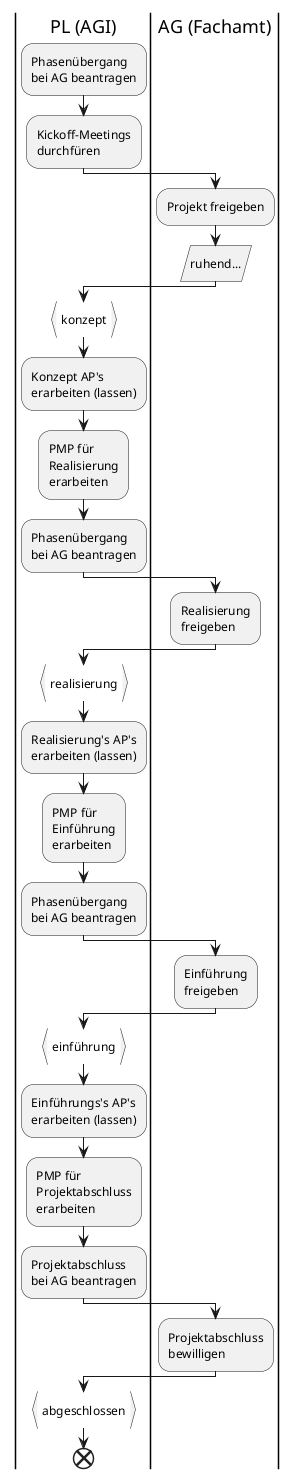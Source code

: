 @startuml
|PL (AGI)|
:Phasenübergang
bei AG beantragen;
:Kickoff-Meetings
durchfüren;
|AG (Fachamt)|
:Projekt freigeben;
:ruhend.../
|PL (AGI)|
:konzept}
:Konzept AP's
erarbeiten (lassen);
:PMP für
Realisierung
erarbeiten;
:Phasenübergang
bei AG beantragen;
|AG (Fachamt)|
:Realisierung
freigeben;
|PL (AGI)|
:realisierung}
:Realisierung's AP's
erarbeiten (lassen);
:PMP für
Einführung
erarbeiten;
:Phasenübergang
bei AG beantragen;
|AG (Fachamt)|
:Einführung
freigeben;
|PL (AGI)|
:einführung}
:Einführungs's AP's
erarbeiten (lassen);
:PMP für
Projektabschluss
erarbeiten;
:Projektabschluss
bei AG beantragen;
|AG (Fachamt)|
:Projektabschluss
bewilligen;
|PL (AGI)|
:abgeschlossen}
end
@enduml